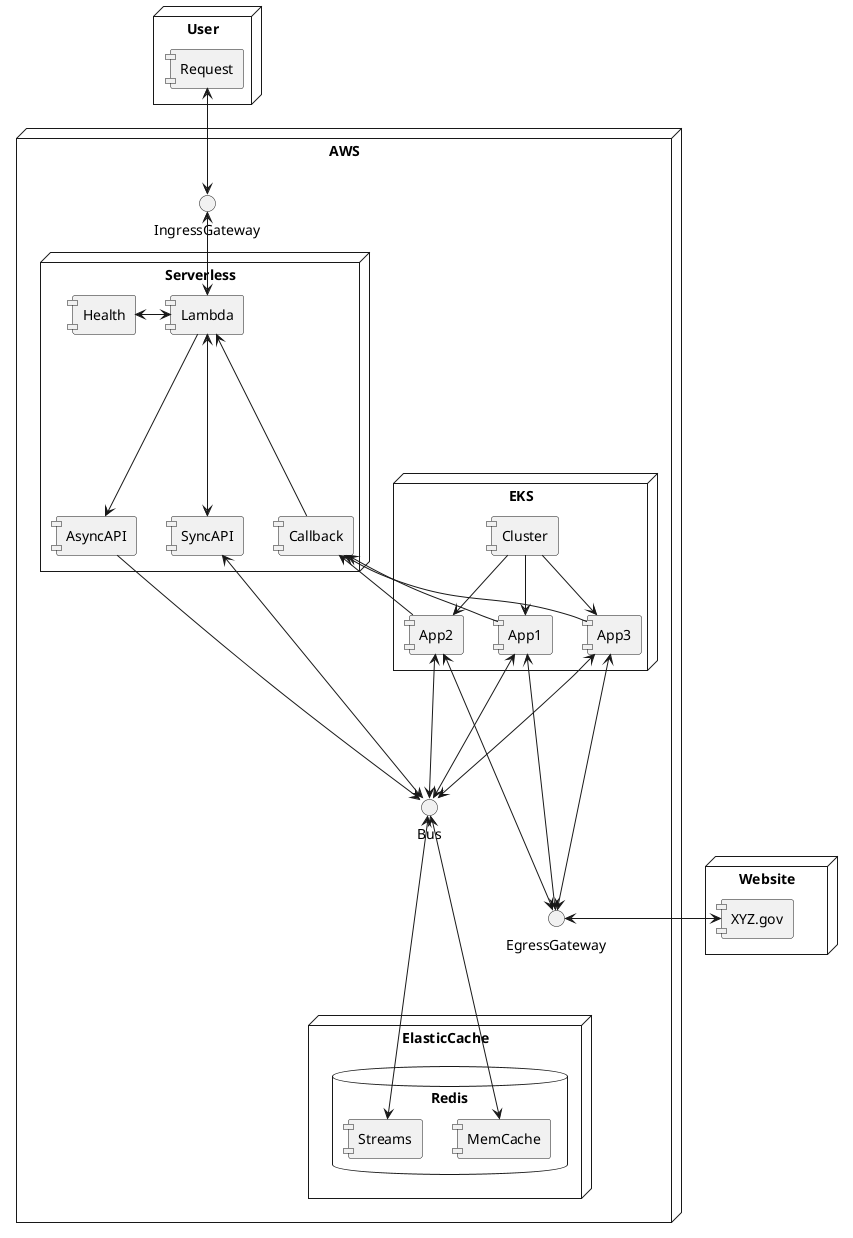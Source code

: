 @startuml app
skinparam ComponentStyle uml1

node User {
    component Request
}

node Website {
    component XYZ.gov
}

node AWS {
    interface IngressGateway
    interface EgressGateway
    interface Bus
    node EKS {
        component Cluster  
        component App1
        component App2
        component App3
    } 
    node Serverless {
        component Lambda
        component Health
        component SyncAPI
        component AsyncAPI
        component Callback
    }
    node ElasticCache {
        database Redis {
            component MemCache
            component Streams
        }
    }
}

Request <-down-> IngressGateway
Lambda  <-up-> IngressGateway 

Lambda <-left->   Health
Lambda <--down--> SyncAPI
Lambda --down-->  AsyncAPI
Lambda <--down--  Callback

Cluster -down->  App1
Cluster -down->  App2
Cluster -down->  App3

SyncAPI  <--down--> Bus
AsyncAPI --down-->  Bus

Callback <-down- App1
Callback <-down- App2
Callback <-down- App3

EgressGateway <--up--> App1
EgressGateway <--up--> App2
EgressGateway <--up--> App3
XYZ.gov <-left-> EgressGateway

Bus <--up->  App1
Bus <--up->  App2
Bus <--up->  App3

Bus <--down--> Streams
Bus <--down--> MemCache

@enduml